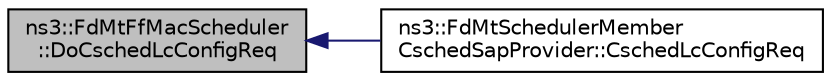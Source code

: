 digraph "ns3::FdMtFfMacScheduler::DoCschedLcConfigReq"
{
  edge [fontname="Helvetica",fontsize="10",labelfontname="Helvetica",labelfontsize="10"];
  node [fontname="Helvetica",fontsize="10",shape=record];
  rankdir="LR";
  Node1 [label="ns3::FdMtFfMacScheduler\l::DoCschedLcConfigReq",height=0.2,width=0.4,color="black", fillcolor="grey75", style="filled", fontcolor="black"];
  Node1 -> Node2 [dir="back",color="midnightblue",fontsize="10",style="solid"];
  Node2 [label="ns3::FdMtSchedulerMember\lCschedSapProvider::CschedLcConfigReq",height=0.2,width=0.4,color="black", fillcolor="white", style="filled",URL="$d3/dfa/classns3_1_1FdMtSchedulerMemberCschedSapProvider.html#a1d7dada431837ceb6500b4171f225908"];
}
